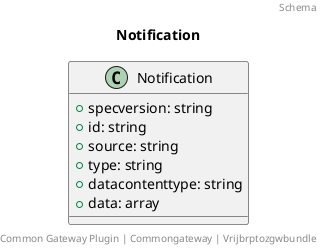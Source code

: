@startuml
title: Notification
footer: Common Gateway Plugin | Commongateway | Vrijbrptozgwbundle 
header: Schema

class Notification {
  + specversion: string
  + id: string
  + source: string
  + type: string
  + datacontenttype: string
  + data: array
}
@enduml
